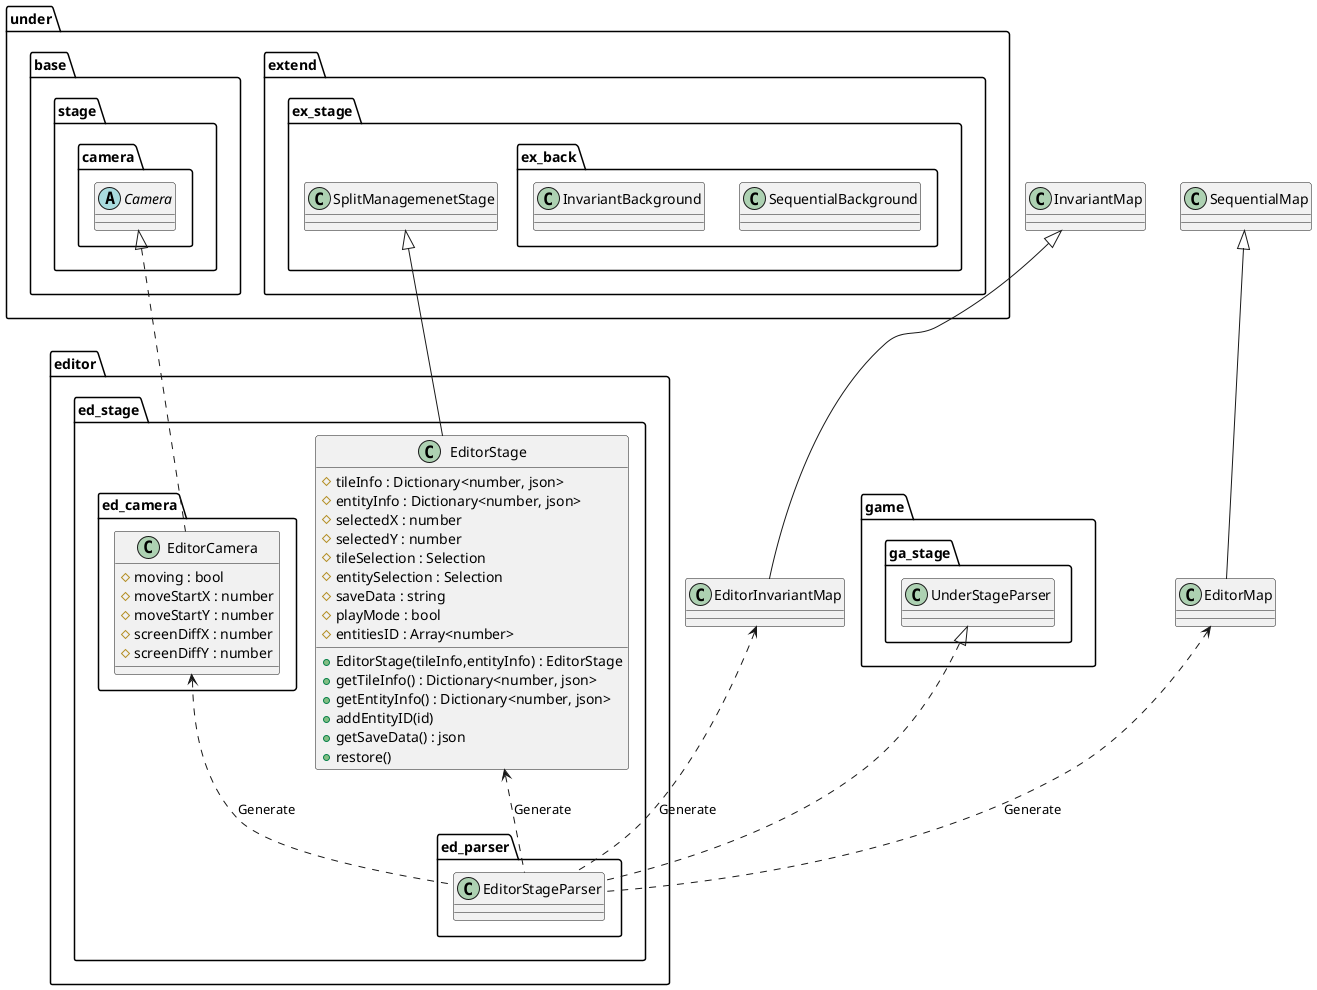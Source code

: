 @startuml EditorStage

package editor {
    package ed_stage {
        class EditorStage {
            +EditorStage(tileInfo,entityInfo) : EditorStage
            #tileInfo : Dictionary<number, json>
            #entityInfo : Dictionary<number, json>
            #selectedX : number
            #selectedY : number
            #tileSelection : Selection
            #entitySelection : Selection
            #saveData : string
            #playMode : bool
            #entitiesID : Array<number>
            +getTileInfo() : Dictionary<number, json>
            +getEntityInfo() : Dictionary<number, json>
            +addEntityID(id)
            +getSaveData() : json
            +restore()
        }

        package ed_parser {
            class EditorStageParser
        }
        package ed_camera {
            class EditorCamera {
                #moving : bool
                #moveStartX : number
                #moveStartY : number
                #screenDiffX : number
                #screenDiffY : number
            }
        }
    }
}

package under {
    package base {
        package stage {
            package camera {
                abstract Camera
            }
        }
    }
    package extend {
        package ex_stage {
            class SplitManagemenetStage
            package ex_back {
                class SequentialBackground
                class InvariantBackground
            }
        }
    }
}

package game {
    package ga_stage {
        class UnderStageParser
    }
}

EditorStage <.. EditorStageParser : "Generate"
EditorCamera <.. EditorStageParser : "Generate"
EditorMap <.. EditorStageParser : "Generate"
EditorInvariantMap <.. EditorStageParser : "Generate"

Camera <|.. EditorCamera
UnderStageParser <|.. EditorStageParser
SplitManagemenetStage <|-- EditorStage
SequentialMap <|-- EditorMap
InvariantMap <|-- EditorInvariantMap

@enduml
